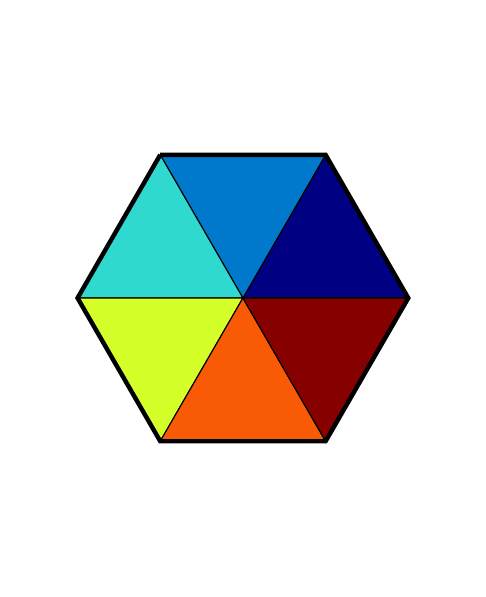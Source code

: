 
\begin{tikzpicture}[scale=0.7]
  \draw[white,very thin] (-3.9,-4.9) grid (3.9,4.9);

  \definecolor{angle0}{rgb}{0.,0.,0.510}
  \definecolor{angle1}{rgb}{0.,0.474,0.8}
  \definecolor{angle2}{rgb}{0.184,0.850,0.812}
  \definecolor{angle3}{rgb}{0.831,1.0,0.161}
  \definecolor{angle4}{rgb}{0.976,0.353,0.02}
  \definecolor{angle5}{rgb}{0.525,0.,0.}

  %% shield
  \def\radius{3}
  \draw[fill=angle0] (0,0) -- (3,0) -- (1.5,2.598) -- (0,0) -- cycle;
  \draw[fill=angle1] (0,0) -- (1.5,2.598) -- (-1.5,2.598) -- (0,0) -- cycle;
  \draw[fill=angle2] (0,0) -- (-1.5,2.598) -- (-3,0) -- (0,0) -- cycle;
  \draw[fill=angle3] (0,0) -- (-3,0) -- (-1.5,-2.598) -- (0,0) -- cycle;
  \draw[fill=angle4] (0,0) -- (-1.5,-2.598) -- (1.5,-2.598) -- (0,0) -- cycle;
  \draw[fill=angle5] (0,0) -- (1.5,-2.598) -- (3,0) -- (0,0) -- cycle;

  \draw[ultra thick] (-1.5,+2.598) -- ++(240:\radius) -- ++(300:\radius)
  -- ++(0:\radius) -- ++(60:\radius) -- ++(120:\radius) -- (-1.5,+2.598);

\end{tikzpicture}


%% Configure (x)emacs for this file ...
%% Local Variables:
%% mode: latex
%% End:
